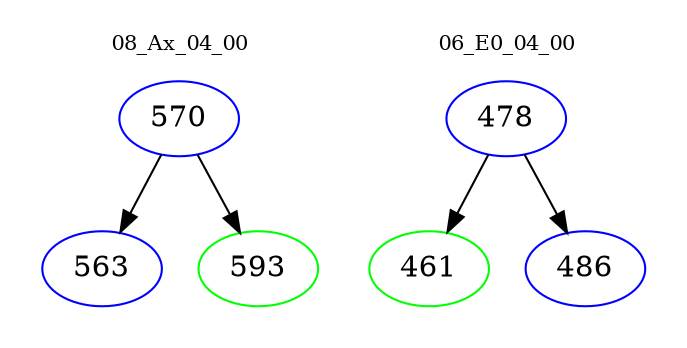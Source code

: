 digraph{
subgraph cluster_0 {
color = white
label = "08_Ax_04_00";
fontsize=10;
T0_570 [label="570", color="blue"]
T0_570 -> T0_563 [color="black"]
T0_563 [label="563", color="blue"]
T0_570 -> T0_593 [color="black"]
T0_593 [label="593", color="green"]
}
subgraph cluster_1 {
color = white
label = "06_E0_04_00";
fontsize=10;
T1_478 [label="478", color="blue"]
T1_478 -> T1_461 [color="black"]
T1_461 [label="461", color="green"]
T1_478 -> T1_486 [color="black"]
T1_486 [label="486", color="blue"]
}
}
